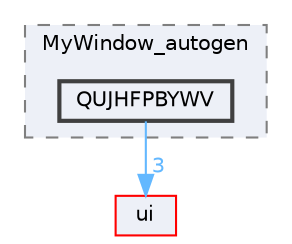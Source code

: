 digraph "QUJHFPBYWV"
{
 // LATEX_PDF_SIZE
  bgcolor="transparent";
  edge [fontname=Helvetica,fontsize=10,labelfontname=Helvetica,labelfontsize=10];
  node [fontname=Helvetica,fontsize=10,shape=box,height=0.2,width=0.4];
  compound=true
  subgraph clusterdir_90296d720b97ba41f06a921da9412fdd {
    graph [ bgcolor="#edf0f7", pencolor="grey50", label="MyWindow_autogen", fontname=Helvetica,fontsize=10 style="filled,dashed", URL="dir_90296d720b97ba41f06a921da9412fdd.html",tooltip=""]
  dir_3666360d48734720abf64a92323b2bab [label="QUJHFPBYWV", fillcolor="#edf0f7", color="grey25", style="filled,bold", URL="dir_3666360d48734720abf64a92323b2bab.html",tooltip=""];
  }
  dir_1788f8309b1a812dcb800a185471cf6c [label="ui", fillcolor="#edf0f7", color="red", style="filled", URL="dir_1788f8309b1a812dcb800a185471cf6c.html",tooltip=""];
  dir_3666360d48734720abf64a92323b2bab->dir_1788f8309b1a812dcb800a185471cf6c [headlabel="3", labeldistance=1.5 headhref="dir_000305_000351.html" href="dir_000305_000351.html" color="steelblue1" fontcolor="steelblue1"];
}

